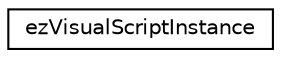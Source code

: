 digraph "Graphical Class Hierarchy"
{
 // LATEX_PDF_SIZE
  edge [fontname="Helvetica",fontsize="10",labelfontname="Helvetica",labelfontsize="10"];
  node [fontname="Helvetica",fontsize="10",shape=record];
  rankdir="LR";
  Node0 [label="ezVisualScriptInstance",height=0.2,width=0.4,color="black", fillcolor="white", style="filled",URL="$db/dab/classez_visual_script_instance.htm",tooltip="An instance of a visual script resource. Stores the current script state and executes nodes."];
}
